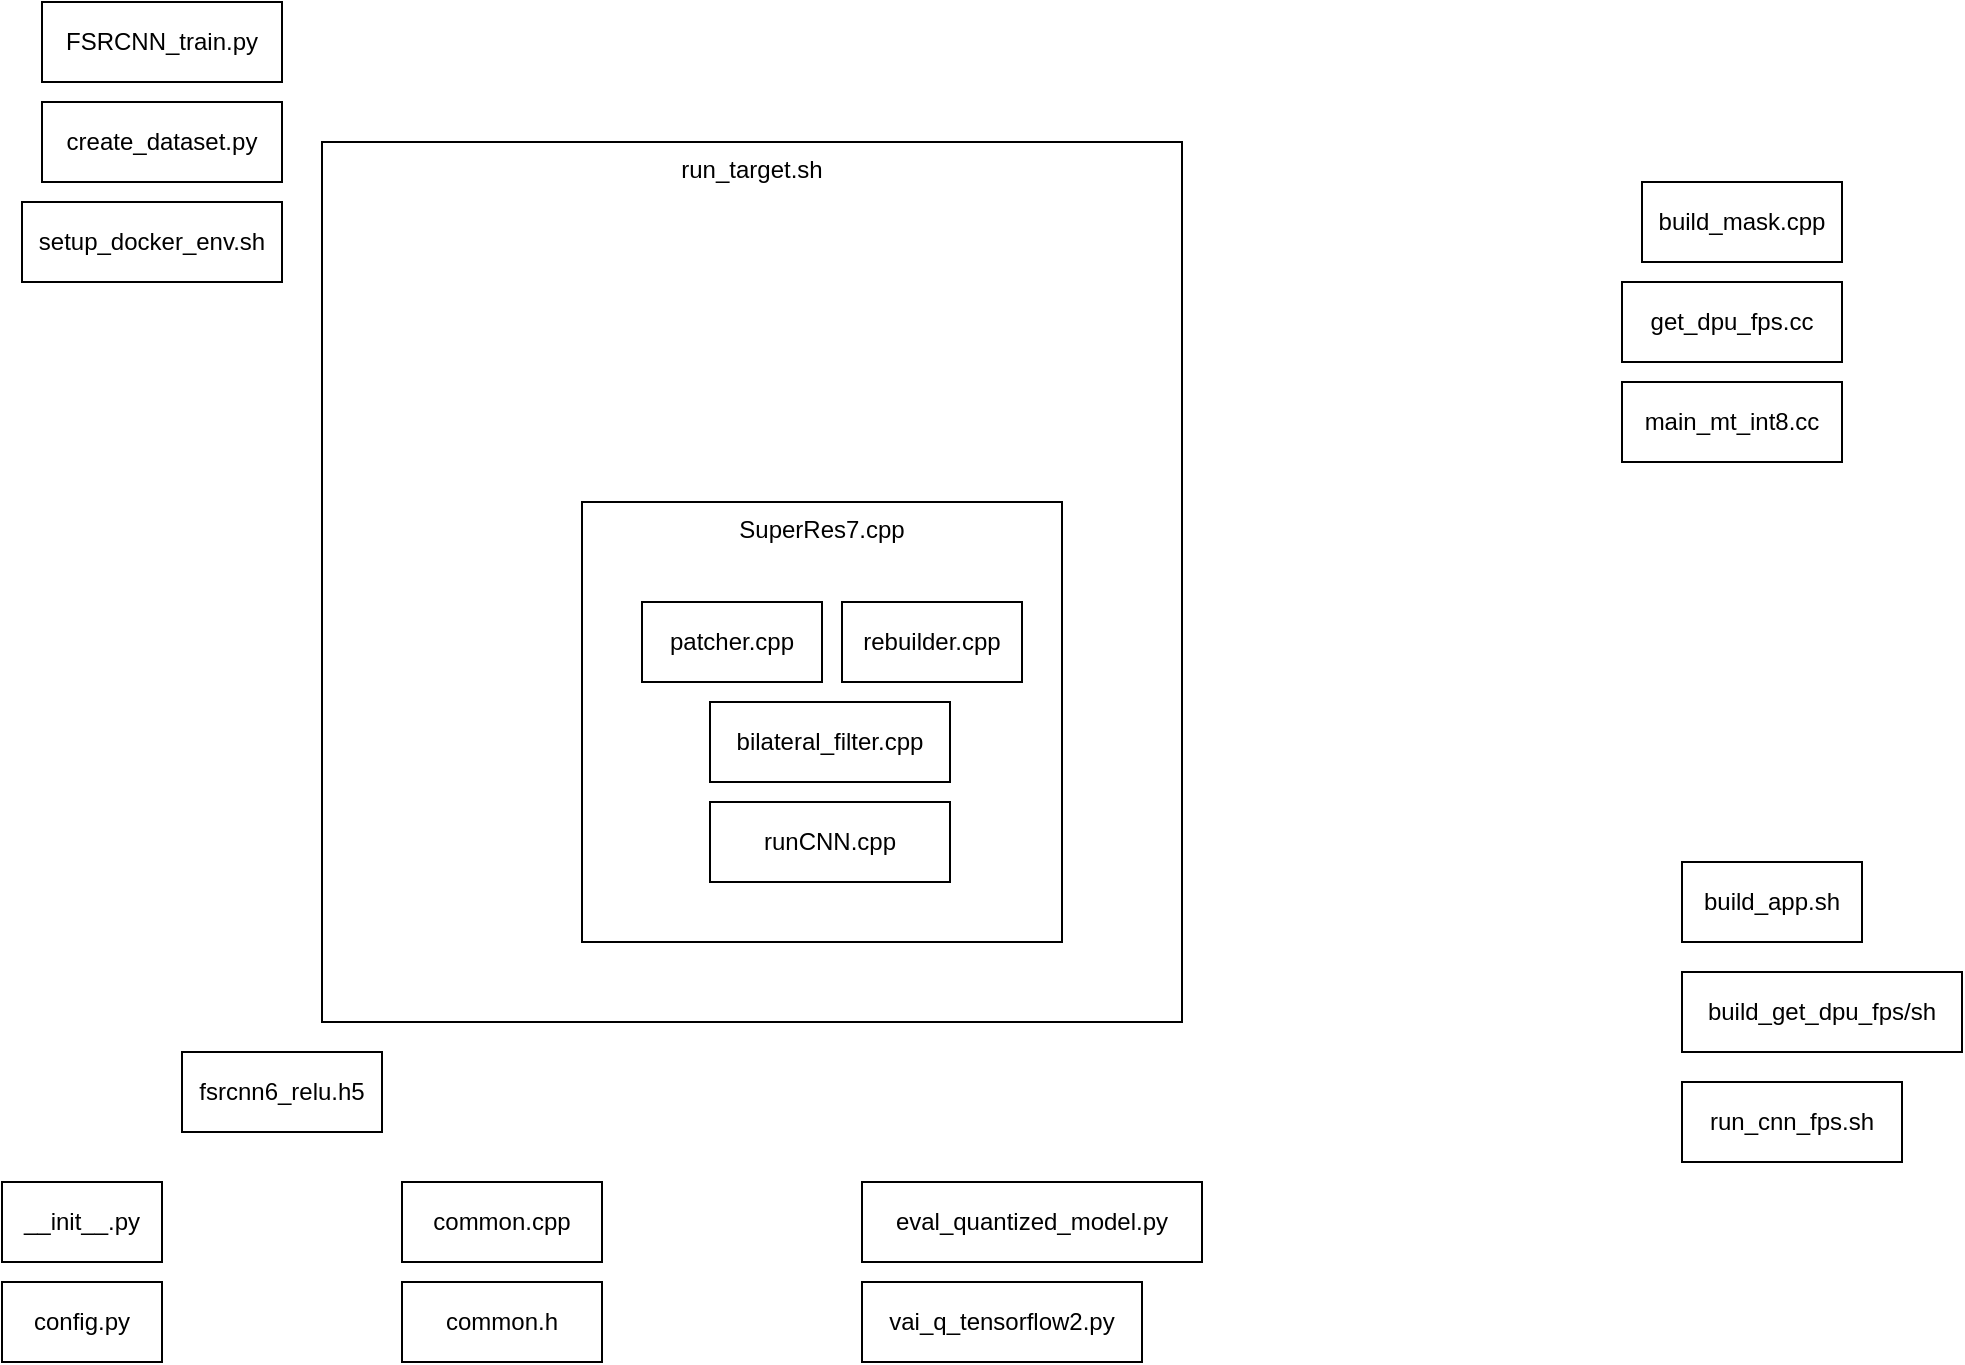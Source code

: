 <mxfile version="22.1.18" type="device">
  <diagram name="Page-1" id="vcXci2bqDAyVP7YMLNGr">
    <mxGraphModel dx="1434" dy="772" grid="1" gridSize="10" guides="1" tooltips="1" connect="1" arrows="1" fold="1" page="1" pageScale="1" pageWidth="827" pageHeight="1169" math="0" shadow="0">
      <root>
        <mxCell id="0" />
        <mxCell id="1" parent="0" />
        <mxCell id="ATKplR0ULaw460NyAFsO-15" value="run_target.sh" style="rounded=0;whiteSpace=wrap;html=1;align=center;verticalAlign=top;" vertex="1" parent="1">
          <mxGeometry x="160" y="130" width="430" height="440" as="geometry" />
        </mxCell>
        <mxCell id="ATKplR0ULaw460NyAFsO-1" value="SuperRes7.cpp" style="rounded=0;whiteSpace=wrap;html=1;align=center;verticalAlign=top;" vertex="1" parent="1">
          <mxGeometry x="290" y="310" width="240" height="220" as="geometry" />
        </mxCell>
        <mxCell id="ATKplR0ULaw460NyAFsO-2" value="patcher.cpp" style="rounded=0;whiteSpace=wrap;html=1;" vertex="1" parent="1">
          <mxGeometry x="320" y="360" width="90" height="40" as="geometry" />
        </mxCell>
        <mxCell id="ATKplR0ULaw460NyAFsO-3" value="rebuilder.cpp" style="rounded=0;whiteSpace=wrap;html=1;" vertex="1" parent="1">
          <mxGeometry x="420" y="360" width="90" height="40" as="geometry" />
        </mxCell>
        <mxCell id="ATKplR0ULaw460NyAFsO-4" value="bilateral_filter.cpp" style="rounded=0;whiteSpace=wrap;html=1;" vertex="1" parent="1">
          <mxGeometry x="354" y="410" width="120" height="40" as="geometry" />
        </mxCell>
        <mxCell id="ATKplR0ULaw460NyAFsO-5" value="runCNN.cpp" style="rounded=0;whiteSpace=wrap;html=1;" vertex="1" parent="1">
          <mxGeometry x="354" y="460" width="120" height="40" as="geometry" />
        </mxCell>
        <mxCell id="ATKplR0ULaw460NyAFsO-6" value="build_mask.cpp" style="rounded=0;whiteSpace=wrap;html=1;" vertex="1" parent="1">
          <mxGeometry x="820" y="150" width="100" height="40" as="geometry" />
        </mxCell>
        <mxCell id="ATKplR0ULaw460NyAFsO-7" value="get_dpu_fps.cc" style="rounded=0;whiteSpace=wrap;html=1;" vertex="1" parent="1">
          <mxGeometry x="810" y="200" width="110" height="40" as="geometry" />
        </mxCell>
        <mxCell id="ATKplR0ULaw460NyAFsO-8" value="main_mt_int8.cc" style="rounded=0;whiteSpace=wrap;html=1;" vertex="1" parent="1">
          <mxGeometry x="810" y="250" width="110" height="40" as="geometry" />
        </mxCell>
        <mxCell id="ATKplR0ULaw460NyAFsO-10" value="build_app.sh" style="rounded=0;whiteSpace=wrap;html=1;" vertex="1" parent="1">
          <mxGeometry x="840" y="490" width="90" height="40" as="geometry" />
        </mxCell>
        <mxCell id="ATKplR0ULaw460NyAFsO-11" value="build_get_dpu_fps/sh" style="rounded=0;whiteSpace=wrap;html=1;" vertex="1" parent="1">
          <mxGeometry x="840" y="545" width="140" height="40" as="geometry" />
        </mxCell>
        <mxCell id="ATKplR0ULaw460NyAFsO-12" value="run_cnn_fps.sh" style="rounded=0;whiteSpace=wrap;html=1;" vertex="1" parent="1">
          <mxGeometry x="840" y="600" width="110" height="40" as="geometry" />
        </mxCell>
        <mxCell id="ATKplR0ULaw460NyAFsO-13" value="common.cpp" style="rounded=0;whiteSpace=wrap;html=1;" vertex="1" parent="1">
          <mxGeometry x="200" y="650" width="100" height="40" as="geometry" />
        </mxCell>
        <mxCell id="ATKplR0ULaw460NyAFsO-14" value="common.h" style="rounded=0;whiteSpace=wrap;html=1;" vertex="1" parent="1">
          <mxGeometry x="200" y="700" width="100" height="40" as="geometry" />
        </mxCell>
        <mxCell id="ATKplR0ULaw460NyAFsO-16" value="eval_quantized_model.py" style="rounded=0;whiteSpace=wrap;html=1;" vertex="1" parent="1">
          <mxGeometry x="430" y="650" width="170" height="40" as="geometry" />
        </mxCell>
        <mxCell id="ATKplR0ULaw460NyAFsO-17" value="vai_q_tensorflow2.py" style="rounded=0;whiteSpace=wrap;html=1;" vertex="1" parent="1">
          <mxGeometry x="430" y="700" width="140" height="40" as="geometry" />
        </mxCell>
        <mxCell id="ATKplR0ULaw460NyAFsO-18" value="__init__.py" style="rounded=0;whiteSpace=wrap;html=1;" vertex="1" parent="1">
          <mxGeometry y="650" width="80" height="40" as="geometry" />
        </mxCell>
        <mxCell id="ATKplR0ULaw460NyAFsO-19" value="config.py" style="rounded=0;whiteSpace=wrap;html=1;" vertex="1" parent="1">
          <mxGeometry y="700" width="80" height="40" as="geometry" />
        </mxCell>
        <mxCell id="ATKplR0ULaw460NyAFsO-20" value="fsrcnn6_relu.h5" style="rounded=0;whiteSpace=wrap;html=1;" vertex="1" parent="1">
          <mxGeometry x="90" y="585" width="100" height="40" as="geometry" />
        </mxCell>
        <mxCell id="ATKplR0ULaw460NyAFsO-21" value="FSRCNN_train.py" style="rounded=0;whiteSpace=wrap;html=1;" vertex="1" parent="1">
          <mxGeometry x="20" y="60" width="120" height="40" as="geometry" />
        </mxCell>
        <mxCell id="ATKplR0ULaw460NyAFsO-22" value="create_dataset.py" style="rounded=0;whiteSpace=wrap;html=1;" vertex="1" parent="1">
          <mxGeometry x="20" y="110" width="120" height="40" as="geometry" />
        </mxCell>
        <mxCell id="ATKplR0ULaw460NyAFsO-23" value="setup_docker_env.sh" style="rounded=0;whiteSpace=wrap;html=1;" vertex="1" parent="1">
          <mxGeometry x="10" y="160" width="130" height="40" as="geometry" />
        </mxCell>
      </root>
    </mxGraphModel>
  </diagram>
</mxfile>
